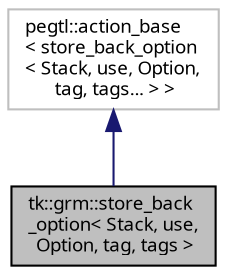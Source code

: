 digraph "tk::grm::store_back_option&lt; Stack, use, Option, tag, tags &gt;"
{
 // INTERACTIVE_SVG=YES
  bgcolor="transparent";
  edge [fontname="sans-serif",fontsize="9",labelfontname="sans-serif",labelfontsize="9"];
  node [fontname="sans-serif",fontsize="9",shape=record];
  Node1 [label="tk::grm::store_back\l_option\< Stack, use,\l Option, tag, tags \>",height=0.2,width=0.4,color="black", fillcolor="grey75", style="filled", fontcolor="black"];
  Node2 -> Node1 [dir="back",color="midnightblue",fontsize="9",style="solid",fontname="sans-serif"];
  Node2 [label="pegtl::action_base\l\< store_back_option\l\< Stack, use, Option,\l tag, tags... \> \>",height=0.2,width=0.4,color="grey75"];
}

